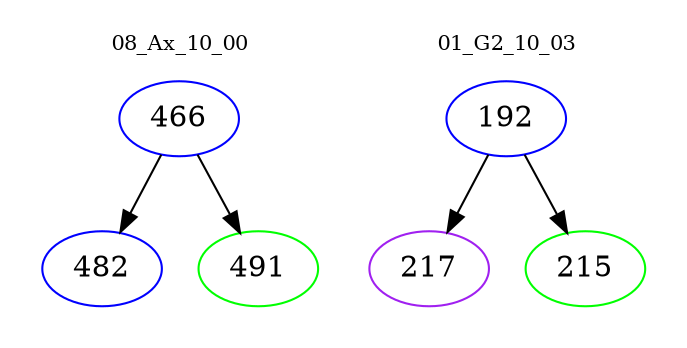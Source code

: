 digraph{
subgraph cluster_0 {
color = white
label = "08_Ax_10_00";
fontsize=10;
T0_466 [label="466", color="blue"]
T0_466 -> T0_482 [color="black"]
T0_482 [label="482", color="blue"]
T0_466 -> T0_491 [color="black"]
T0_491 [label="491", color="green"]
}
subgraph cluster_1 {
color = white
label = "01_G2_10_03";
fontsize=10;
T1_192 [label="192", color="blue"]
T1_192 -> T1_217 [color="black"]
T1_217 [label="217", color="purple"]
T1_192 -> T1_215 [color="black"]
T1_215 [label="215", color="green"]
}
}
